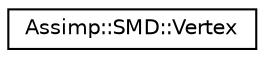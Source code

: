 digraph "Graphical Class Hierarchy"
{
  edge [fontname="Helvetica",fontsize="10",labelfontname="Helvetica",labelfontsize="10"];
  node [fontname="Helvetica",fontsize="10",shape=record];
  rankdir="LR";
  Node1 [label="Assimp::SMD::Vertex",height=0.2,width=0.4,color="black", fillcolor="white", style="filled",URL="$struct_assimp_1_1_s_m_d_1_1_vertex.html"];
}

